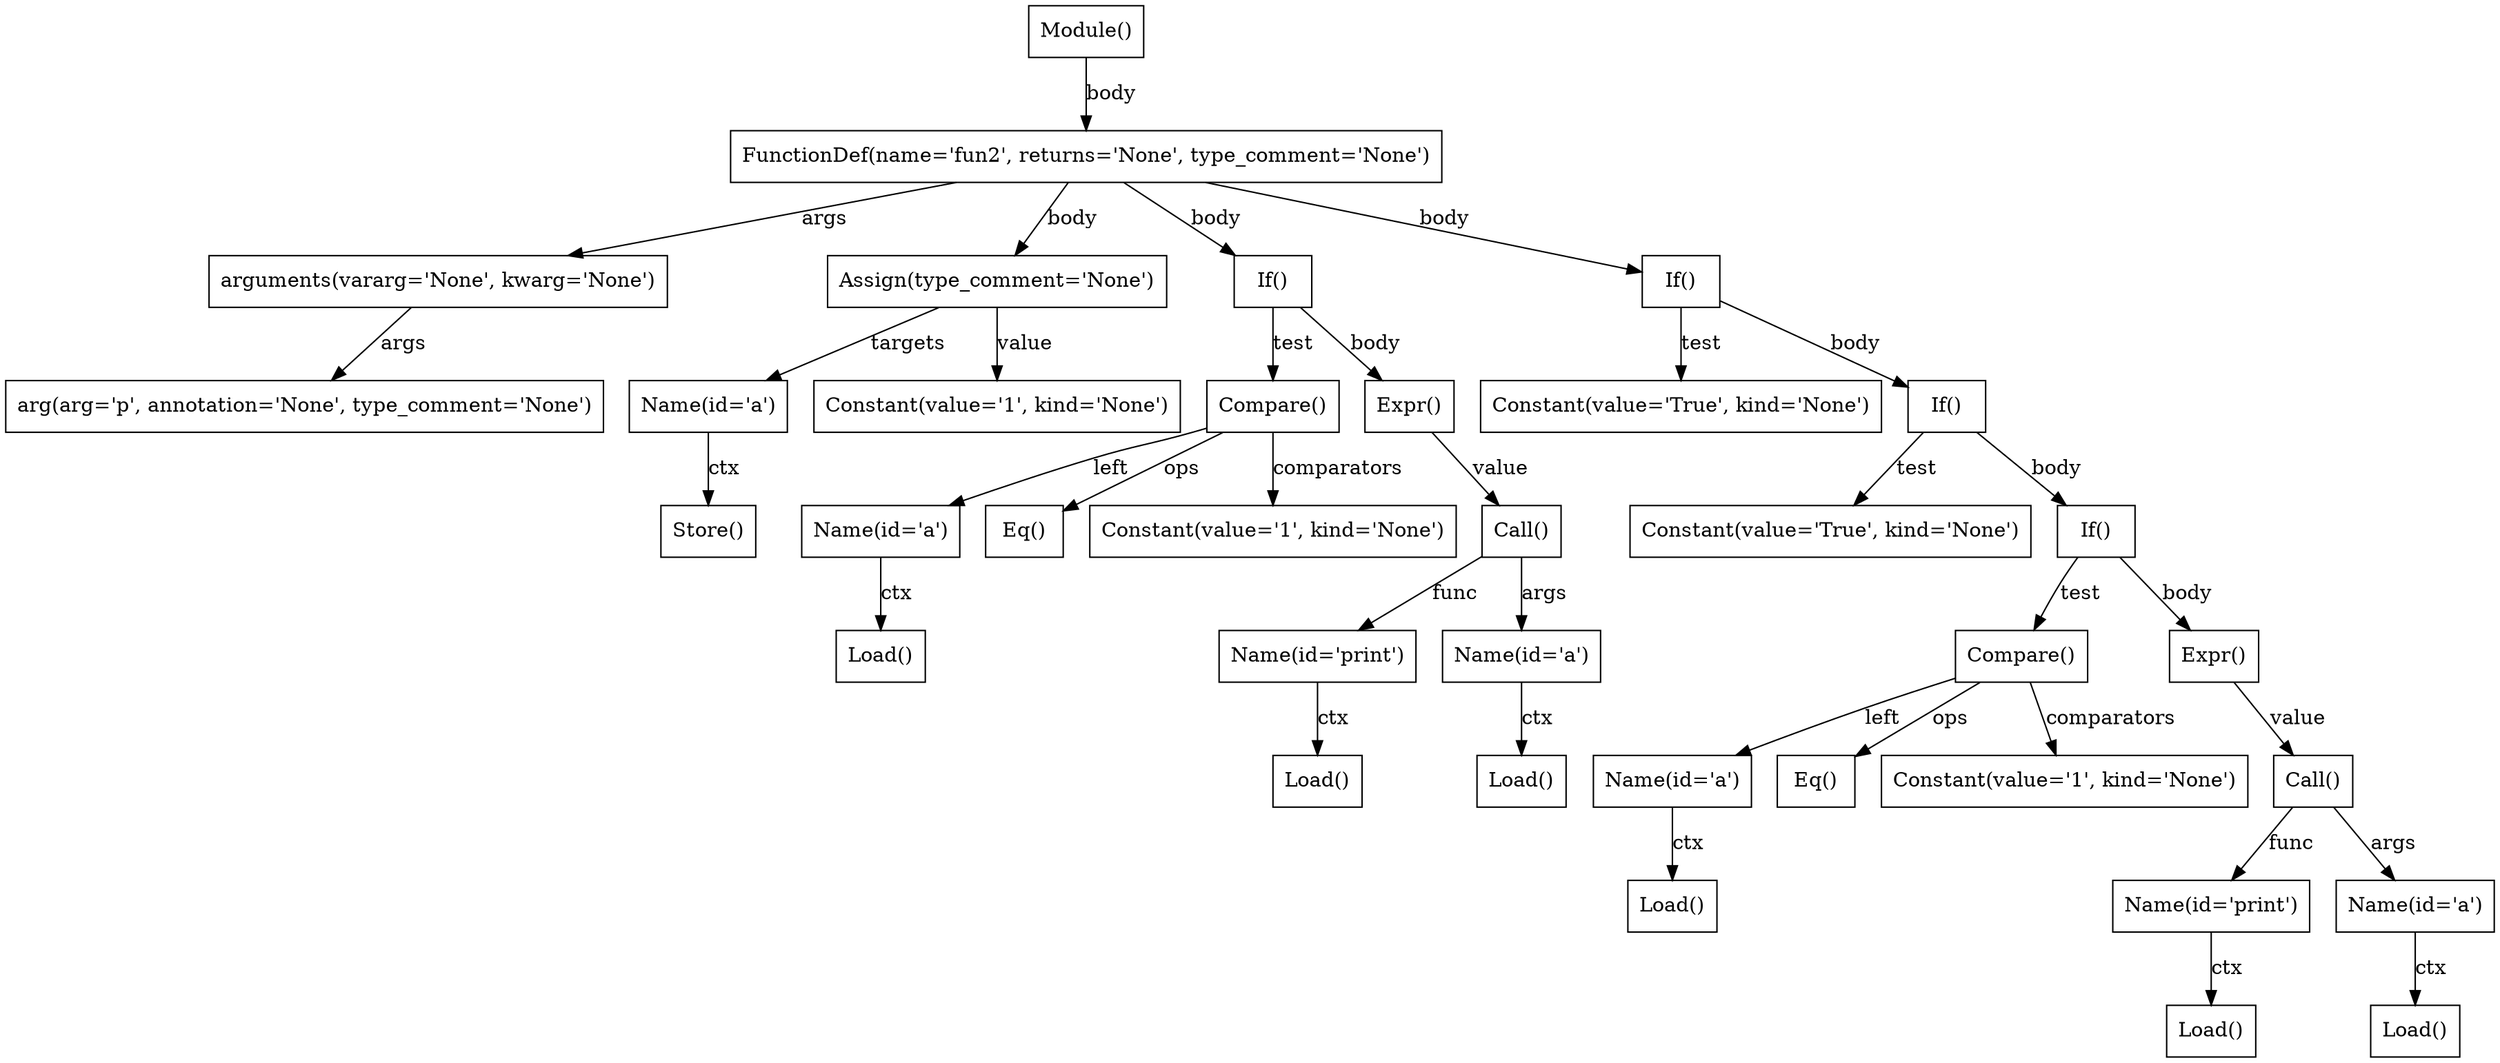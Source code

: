digraph {
s0[label="Module()", shape=box]
s0 -> s1[label="body"]
s1[label="FunctionDef(name='fun2', returns='None', type_comment='None')", shape=box]
s1 -> s2[label="args"]
s2[label="arguments(vararg='None', kwarg='None')", shape=box]
s2 -> s3[label="args"]
s3[label="arg(arg='p', annotation='None', type_comment='None')", shape=box]
s1 -> s4[label="body"]
s4[label="Assign(type_comment='None')", shape=box]
s4 -> s5[label="targets"]
s5[label="Name(id='a')", shape=box]
s5 -> s6[label="ctx"]
s6[label="Store()", shape=box]
s4 -> s7[label="value"]
s7[label="Constant(value='1', kind='None')", shape=box]
s1 -> s8[label="body"]
s8[label="If()", shape=box]
s8 -> s9[label="test"]
s9[label="Compare()", shape=box]
s9 -> s10[label="left"]
s10[label="Name(id='a')", shape=box]
s10 -> s11[label="ctx"]
s11[label="Load()", shape=box]
s9 -> s12[label="ops"]
s12[label="Eq()", shape=box]
s9 -> s13[label="comparators"]
s13[label="Constant(value='1', kind='None')", shape=box]
s8 -> s14[label="body"]
s14[label="Expr()", shape=box]
s14 -> s15[label="value"]
s15[label="Call()", shape=box]
s15 -> s16[label="func"]
s16[label="Name(id='print')", shape=box]
s16 -> s17[label="ctx"]
s17[label="Load()", shape=box]
s15 -> s18[label="args"]
s18[label="Name(id='a')", shape=box]
s18 -> s19[label="ctx"]
s19[label="Load()", shape=box]
s1 -> s20[label="body"]
s20[label="If()", shape=box]
s20 -> s21[label="test"]
s21[label="Constant(value='True', kind='None')", shape=box]
s20 -> s22[label="body"]
s22[label="If()", shape=box]
s22 -> s23[label="test"]
s23[label="Constant(value='True', kind='None')", shape=box]
s22 -> s24[label="body"]
s24[label="If()", shape=box]
s24 -> s25[label="test"]
s25[label="Compare()", shape=box]
s25 -> s26[label="left"]
s26[label="Name(id='a')", shape=box]
s26 -> s27[label="ctx"]
s27[label="Load()", shape=box]
s25 -> s28[label="ops"]
s28[label="Eq()", shape=box]
s25 -> s29[label="comparators"]
s29[label="Constant(value='1', kind='None')", shape=box]
s24 -> s30[label="body"]
s30[label="Expr()", shape=box]
s30 -> s31[label="value"]
s31[label="Call()", shape=box]
s31 -> s32[label="func"]
s32[label="Name(id='print')", shape=box]
s32 -> s33[label="ctx"]
s33[label="Load()", shape=box]
s31 -> s34[label="args"]
s34[label="Name(id='a')", shape=box]
s34 -> s35[label="ctx"]
s35[label="Load()", shape=box]
}
